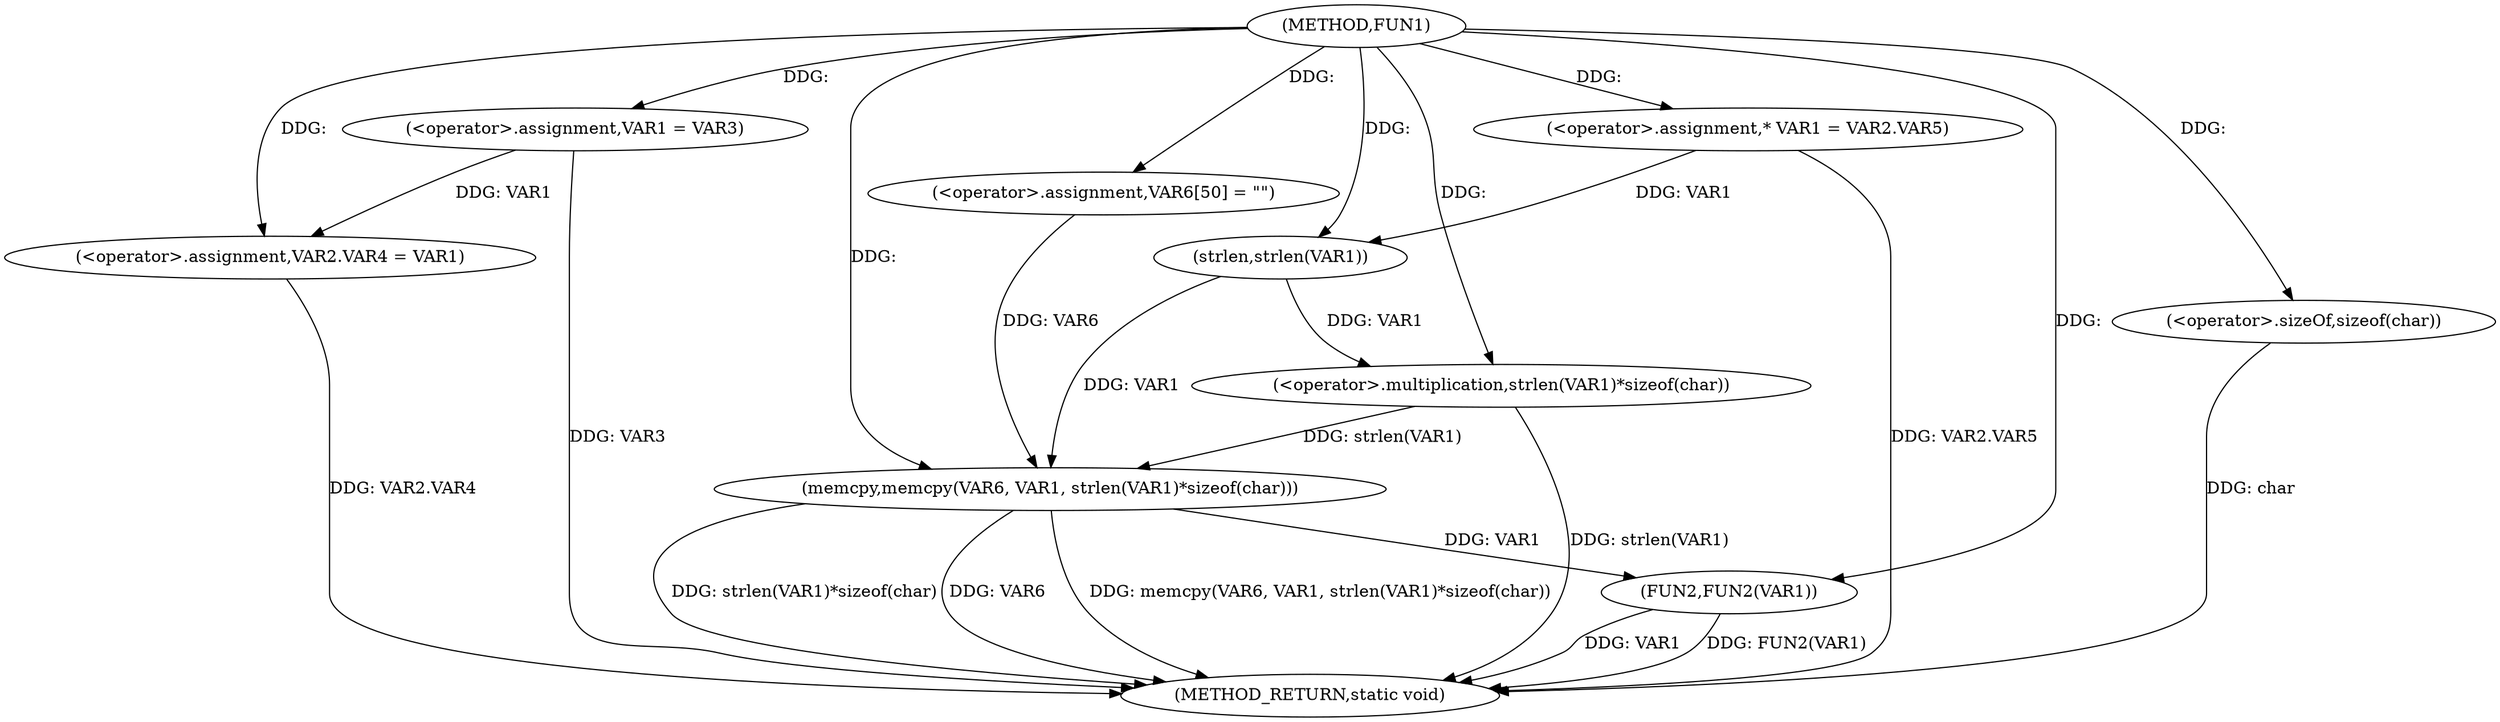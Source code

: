 digraph FUN1 {  
"1000100" [label = "(METHOD,FUN1)" ]
"1000135" [label = "(METHOD_RETURN,static void)" ]
"1000105" [label = "(<operator>.assignment,VAR1 = VAR3)" ]
"1000108" [label = "(<operator>.assignment,VAR2.VAR4 = VAR1)" ]
"1000115" [label = "(<operator>.assignment,* VAR1 = VAR2.VAR5)" ]
"1000122" [label = "(<operator>.assignment,VAR6[50] = \"\")" ]
"1000125" [label = "(memcpy,memcpy(VAR6, VAR1, strlen(VAR1)*sizeof(char)))" ]
"1000128" [label = "(<operator>.multiplication,strlen(VAR1)*sizeof(char))" ]
"1000129" [label = "(strlen,strlen(VAR1))" ]
"1000131" [label = "(<operator>.sizeOf,sizeof(char))" ]
"1000133" [label = "(FUN2,FUN2(VAR1))" ]
  "1000115" -> "1000135"  [ label = "DDG: VAR2.VAR5"] 
  "1000125" -> "1000135"  [ label = "DDG: VAR6"] 
  "1000125" -> "1000135"  [ label = "DDG: memcpy(VAR6, VAR1, strlen(VAR1)*sizeof(char))"] 
  "1000105" -> "1000135"  [ label = "DDG: VAR3"] 
  "1000131" -> "1000135"  [ label = "DDG: char"] 
  "1000133" -> "1000135"  [ label = "DDG: FUN2(VAR1)"] 
  "1000125" -> "1000135"  [ label = "DDG: strlen(VAR1)*sizeof(char)"] 
  "1000108" -> "1000135"  [ label = "DDG: VAR2.VAR4"] 
  "1000128" -> "1000135"  [ label = "DDG: strlen(VAR1)"] 
  "1000133" -> "1000135"  [ label = "DDG: VAR1"] 
  "1000100" -> "1000105"  [ label = "DDG: "] 
  "1000105" -> "1000108"  [ label = "DDG: VAR1"] 
  "1000100" -> "1000108"  [ label = "DDG: "] 
  "1000100" -> "1000115"  [ label = "DDG: "] 
  "1000100" -> "1000122"  [ label = "DDG: "] 
  "1000122" -> "1000125"  [ label = "DDG: VAR6"] 
  "1000100" -> "1000125"  [ label = "DDG: "] 
  "1000129" -> "1000125"  [ label = "DDG: VAR1"] 
  "1000128" -> "1000125"  [ label = "DDG: strlen(VAR1)"] 
  "1000129" -> "1000128"  [ label = "DDG: VAR1"] 
  "1000115" -> "1000129"  [ label = "DDG: VAR1"] 
  "1000100" -> "1000129"  [ label = "DDG: "] 
  "1000100" -> "1000128"  [ label = "DDG: "] 
  "1000100" -> "1000131"  [ label = "DDG: "] 
  "1000125" -> "1000133"  [ label = "DDG: VAR1"] 
  "1000100" -> "1000133"  [ label = "DDG: "] 
}
